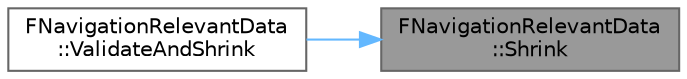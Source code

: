 digraph "FNavigationRelevantData::Shrink"
{
 // INTERACTIVE_SVG=YES
 // LATEX_PDF_SIZE
  bgcolor="transparent";
  edge [fontname=Helvetica,fontsize=10,labelfontname=Helvetica,labelfontsize=10];
  node [fontname=Helvetica,fontsize=10,shape=box,height=0.2,width=0.4];
  rankdir="RL";
  Node1 [id="Node000001",label="FNavigationRelevantData\l::Shrink",height=0.2,width=0.4,color="gray40", fillcolor="grey60", style="filled", fontcolor="black",tooltip=" "];
  Node1 -> Node2 [id="edge1_Node000001_Node000002",dir="back",color="steelblue1",style="solid",tooltip=" "];
  Node2 [id="Node000002",label="FNavigationRelevantData\l::ValidateAndShrink",height=0.2,width=0.4,color="grey40", fillcolor="white", style="filled",URL="$dd/d79/structFNavigationRelevantData.html#aba6f2f074b933a52750b02452890e218",tooltip=" "];
}
